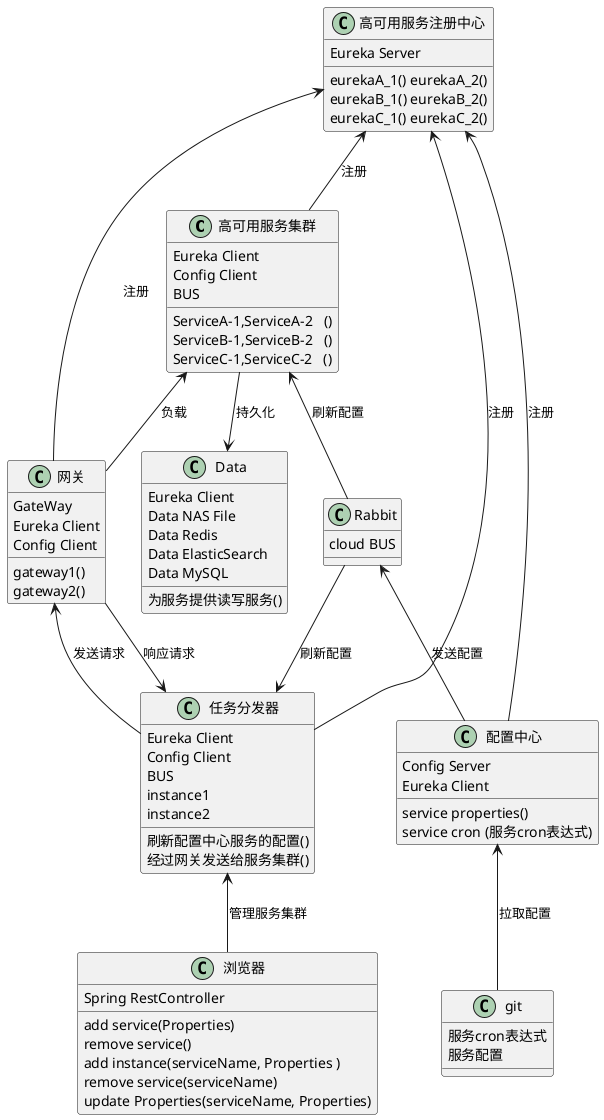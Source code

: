 @startuml

class 高可用服务集群 {
  Eureka Client
  Config Client
  BUS
  ServiceA-1,ServiceA-2   ()
  ServiceB-1,ServiceB-2   ()
  ServiceC-1,ServiceC-2   ()
}

class 高可用服务注册中心{
  Eureka Server
  eurekaA_1() eurekaA_2()
  eurekaB_1() eurekaB_2()
  eurekaC_1() eurekaC_2()
}

class 网关{
  GateWay
  Eureka Client
  Config Client
  gateway1()
  gateway2()
}

class 配置中心{
  Config Server
  Eureka Client
  service properties()
  service cron (服务cron表达式)
}

class 任务分发器{
  Eureka Client
  Config Client
  BUS
  instance1
  instance2
  刷新配置中心服务的配置()
  经过网关发送给服务集群()
}

class git{
  服务cron表达式
  服务配置
}

class 浏览器{
  Spring RestController
  add service(Properties)
  remove service()
  add instance(serviceName, Properties )
  remove service(serviceName)
  update Properties(serviceName, Properties)
}

class Data{
  Eureka Client
  Data NAS File
  Data Redis
  Data ElasticSearch
  Data MySQL
  为服务提供读写服务()
}

class Rabbit {
  cloud BUS
}

高可用服务注册中心 <-- 高可用服务集群:注册
高可用服务注册中心 <-- 配置中心:注册
高可用服务注册中心 <-- 网关:注册
高可用服务注册中心 <-- 任务分发器:注册

高可用服务集群 <-- 网关:负载
高可用服务集群 --> Data:持久化
高可用服务集群 <-- Rabbit:刷新配置

配置中心 <-- git:拉取配置
Rabbit <-- 配置中心:发送配置

网关 <-- 任务分发器:发送请求
网关 --> 任务分发器:响应请求

任务分发器 <-- 浏览器:管理服务集群

Rabbit --> 任务分发器:刷新配置
@enduml